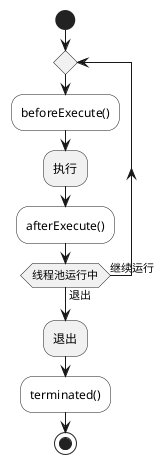 @startuml

start
repeat
#fff:beforeExecute();
:执行;
#fff:afterExecute();
repeat while(线程池运行中) is (继续运行) not (退出)
:退出;
#fff:terminated();
stop

@enduml
